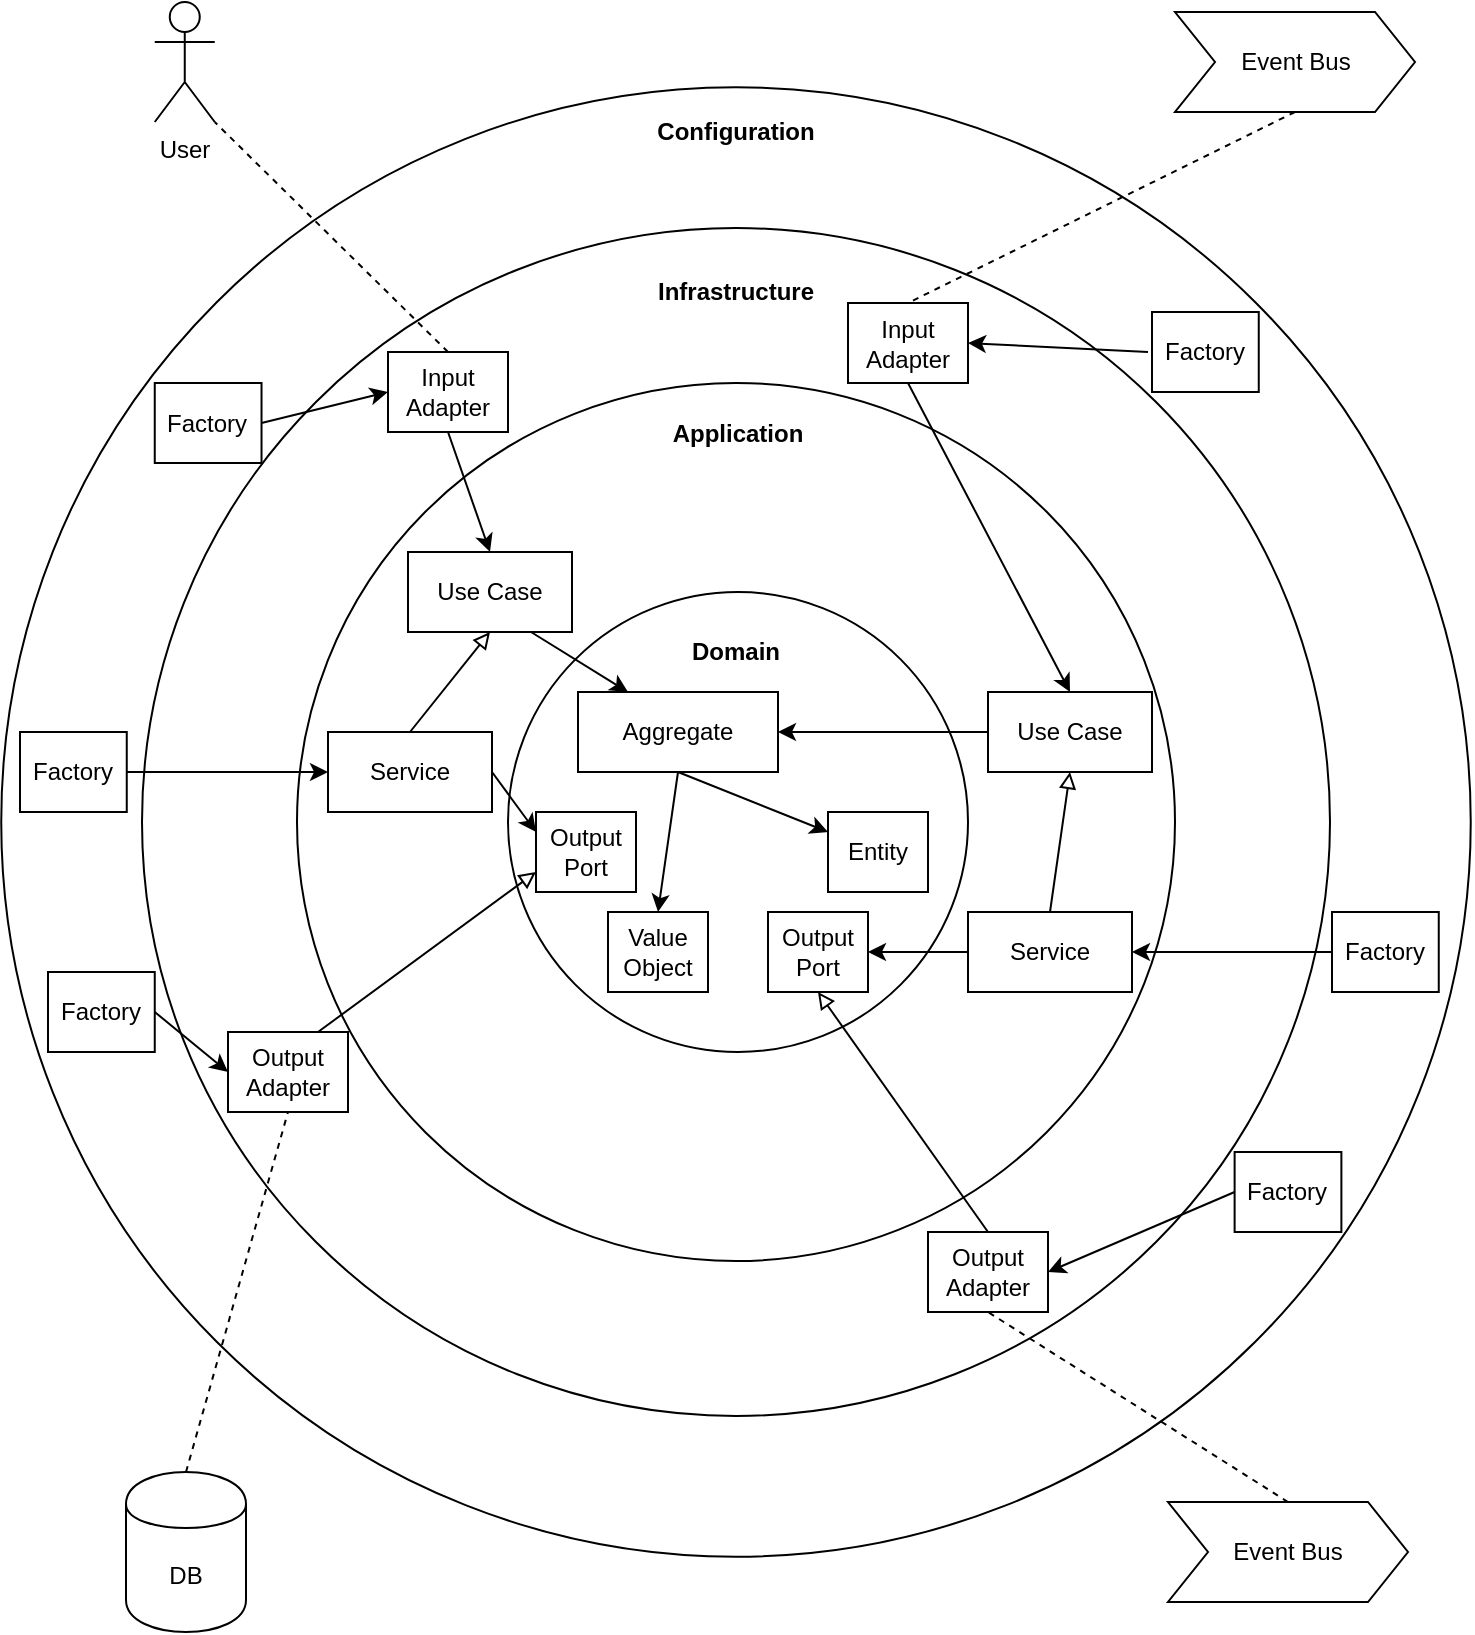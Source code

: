 <mxfile version="13.2.1" type="device"><diagram id="GKBVt0j3ZdG8Spquz9p2" name="Page-1"><mxGraphModel dx="2012" dy="643" grid="1" gridSize="10" guides="1" tooltips="1" connect="1" arrows="1" fold="1" page="1" pageScale="1" pageWidth="827" pageHeight="1169" math="0" shadow="0"><root><mxCell id="0"/><mxCell id="1" parent="0"/><mxCell id="ryqydzahQzQQ_LTTmNsc-23" value="" style="ellipse;whiteSpace=wrap;html=1;aspect=fixed;" vertex="1" parent="1"><mxGeometry x="-3.38" y="77.62" width="734.75" height="734.75" as="geometry"/></mxCell><mxCell id="ryqydzahQzQQ_LTTmNsc-22" value="" style="ellipse;whiteSpace=wrap;html=1;aspect=fixed;" vertex="1" parent="1"><mxGeometry x="67" y="148" width="594" height="594" as="geometry"/></mxCell><mxCell id="ryqydzahQzQQ_LTTmNsc-9" value="" style="ellipse;whiteSpace=wrap;html=1;aspect=fixed;" vertex="1" parent="1"><mxGeometry x="144.5" y="225.5" width="439" height="439" as="geometry"/></mxCell><mxCell id="ryqydzahQzQQ_LTTmNsc-1" value="" style="ellipse;whiteSpace=wrap;html=1;aspect=fixed;" vertex="1" parent="1"><mxGeometry x="250" y="330" width="230" height="230" as="geometry"/></mxCell><mxCell id="ryqydzahQzQQ_LTTmNsc-2" value="Aggregate" style="rounded=0;whiteSpace=wrap;html=1;" vertex="1" parent="1"><mxGeometry x="285" y="380" width="100" height="40" as="geometry"/></mxCell><mxCell id="ryqydzahQzQQ_LTTmNsc-5" value="Entity" style="rounded=0;whiteSpace=wrap;html=1;" vertex="1" parent="1"><mxGeometry x="410" y="440" width="50" height="40" as="geometry"/></mxCell><mxCell id="ryqydzahQzQQ_LTTmNsc-6" value="Value &lt;br&gt;Object" style="rounded=0;whiteSpace=wrap;html=1;" vertex="1" parent="1"><mxGeometry x="300" y="490" width="50" height="40" as="geometry"/></mxCell><mxCell id="ryqydzahQzQQ_LTTmNsc-7" value="" style="endArrow=classic;html=1;exitX=0.5;exitY=1;exitDx=0;exitDy=0;entryX=0.5;entryY=0;entryDx=0;entryDy=0;" edge="1" parent="1" source="ryqydzahQzQQ_LTTmNsc-2" target="ryqydzahQzQQ_LTTmNsc-6"><mxGeometry width="50" height="50" relative="1" as="geometry"><mxPoint x="390" y="420" as="sourcePoint"/><mxPoint x="440" y="370" as="targetPoint"/></mxGeometry></mxCell><mxCell id="ryqydzahQzQQ_LTTmNsc-8" value="" style="endArrow=classic;html=1;exitX=0.5;exitY=1;exitDx=0;exitDy=0;entryX=0;entryY=0.25;entryDx=0;entryDy=0;" edge="1" parent="1" source="ryqydzahQzQQ_LTTmNsc-2" target="ryqydzahQzQQ_LTTmNsc-5"><mxGeometry width="50" height="50" relative="1" as="geometry"><mxPoint x="390" y="420" as="sourcePoint"/><mxPoint x="440" y="370" as="targetPoint"/></mxGeometry></mxCell><mxCell id="ryqydzahQzQQ_LTTmNsc-10" value="&lt;b&gt;Domain&lt;/b&gt;" style="text;html=1;strokeColor=none;fillColor=none;align=center;verticalAlign=middle;whiteSpace=wrap;rounded=0;" vertex="1" parent="1"><mxGeometry x="344" y="350" width="40" height="20" as="geometry"/></mxCell><mxCell id="ryqydzahQzQQ_LTTmNsc-11" value="&lt;b&gt;Application&lt;/b&gt;" style="text;html=1;strokeColor=none;fillColor=none;align=center;verticalAlign=middle;whiteSpace=wrap;rounded=0;" vertex="1" parent="1"><mxGeometry x="345" y="240.5" width="40" height="20" as="geometry"/></mxCell><mxCell id="ryqydzahQzQQ_LTTmNsc-12" value="&lt;b&gt;Infrastructure&lt;br&gt;&lt;/b&gt;" style="text;html=1;strokeColor=none;fillColor=none;align=center;verticalAlign=middle;whiteSpace=wrap;rounded=0;" vertex="1" parent="1"><mxGeometry x="344" y="170" width="40" height="20" as="geometry"/></mxCell><mxCell id="ryqydzahQzQQ_LTTmNsc-13" value="&lt;b&gt;Configuration&lt;/b&gt;" style="text;html=1;strokeColor=none;fillColor=none;align=center;verticalAlign=middle;whiteSpace=wrap;rounded=0;" vertex="1" parent="1"><mxGeometry x="344" y="90" width="40" height="20" as="geometry"/></mxCell><mxCell id="ryqydzahQzQQ_LTTmNsc-14" value="Use Case" style="rounded=0;whiteSpace=wrap;html=1;" vertex="1" parent="1"><mxGeometry x="200" y="310" width="82" height="40" as="geometry"/></mxCell><mxCell id="ryqydzahQzQQ_LTTmNsc-15" value="" style="endArrow=classic;html=1;exitX=0.75;exitY=1;exitDx=0;exitDy=0;entryX=0.25;entryY=0;entryDx=0;entryDy=0;" edge="1" parent="1" source="ryqydzahQzQQ_LTTmNsc-14" target="ryqydzahQzQQ_LTTmNsc-2"><mxGeometry width="50" height="50" relative="1" as="geometry"><mxPoint x="390" y="420" as="sourcePoint"/><mxPoint x="440" y="370" as="targetPoint"/></mxGeometry></mxCell><mxCell id="ryqydzahQzQQ_LTTmNsc-16" value="Use Case" style="rounded=0;whiteSpace=wrap;html=1;" vertex="1" parent="1"><mxGeometry x="490" y="380" width="82" height="40" as="geometry"/></mxCell><mxCell id="ryqydzahQzQQ_LTTmNsc-17" value="" style="endArrow=classic;html=1;exitX=0;exitY=0.5;exitDx=0;exitDy=0;entryX=1;entryY=0.5;entryDx=0;entryDy=0;" edge="1" parent="1" source="ryqydzahQzQQ_LTTmNsc-16" target="ryqydzahQzQQ_LTTmNsc-2"><mxGeometry width="50" height="50" relative="1" as="geometry"><mxPoint x="390" y="420" as="sourcePoint"/><mxPoint x="440" y="370" as="targetPoint"/></mxGeometry></mxCell><mxCell id="ryqydzahQzQQ_LTTmNsc-18" value="Service" style="rounded=0;whiteSpace=wrap;html=1;" vertex="1" parent="1"><mxGeometry x="160" y="400" width="82" height="40" as="geometry"/></mxCell><mxCell id="ryqydzahQzQQ_LTTmNsc-19" value="" style="endArrow=block;html=1;exitX=0.5;exitY=0;exitDx=0;exitDy=0;entryX=0.5;entryY=1;entryDx=0;entryDy=0;endFill=0;" edge="1" parent="1" source="ryqydzahQzQQ_LTTmNsc-18" target="ryqydzahQzQQ_LTTmNsc-14"><mxGeometry width="50" height="50" relative="1" as="geometry"><mxPoint x="390" y="420" as="sourcePoint"/><mxPoint x="440" y="370" as="targetPoint"/></mxGeometry></mxCell><mxCell id="ryqydzahQzQQ_LTTmNsc-20" value="Service" style="rounded=0;whiteSpace=wrap;html=1;" vertex="1" parent="1"><mxGeometry x="480" y="490" width="82" height="40" as="geometry"/></mxCell><mxCell id="ryqydzahQzQQ_LTTmNsc-21" value="" style="endArrow=block;html=1;exitX=0.5;exitY=0;exitDx=0;exitDy=0;entryX=0.5;entryY=1;entryDx=0;entryDy=0;endFill=0;" edge="1" parent="1" source="ryqydzahQzQQ_LTTmNsc-20" target="ryqydzahQzQQ_LTTmNsc-16"><mxGeometry width="50" height="50" relative="1" as="geometry"><mxPoint x="640" y="470" as="sourcePoint"/><mxPoint x="680" y="420" as="targetPoint"/></mxGeometry></mxCell><mxCell id="ryqydzahQzQQ_LTTmNsc-24" value="Factory" style="rounded=0;whiteSpace=wrap;html=1;" vertex="1" parent="1"><mxGeometry x="6.0" y="400" width="53.38" height="40" as="geometry"/></mxCell><mxCell id="ryqydzahQzQQ_LTTmNsc-25" value="Factory" style="rounded=0;whiteSpace=wrap;html=1;" vertex="1" parent="1"><mxGeometry x="662" y="490" width="53.38" height="40" as="geometry"/></mxCell><mxCell id="ryqydzahQzQQ_LTTmNsc-26" value="" style="endArrow=classic;html=1;exitX=1;exitY=0.5;exitDx=0;exitDy=0;entryX=0;entryY=0.5;entryDx=0;entryDy=0;" edge="1" parent="1" source="ryqydzahQzQQ_LTTmNsc-24" target="ryqydzahQzQQ_LTTmNsc-18"><mxGeometry width="50" height="50" relative="1" as="geometry"><mxPoint x="230" y="450" as="sourcePoint"/><mxPoint x="280" y="400" as="targetPoint"/></mxGeometry></mxCell><mxCell id="ryqydzahQzQQ_LTTmNsc-28" value="" style="endArrow=classic;html=1;exitX=0;exitY=0.5;exitDx=0;exitDy=0;entryX=1;entryY=0.5;entryDx=0;entryDy=0;" edge="1" parent="1" source="ryqydzahQzQQ_LTTmNsc-25" target="ryqydzahQzQQ_LTTmNsc-20"><mxGeometry width="50" height="50" relative="1" as="geometry"><mxPoint x="750" y="490" as="sourcePoint"/><mxPoint x="800" y="440" as="targetPoint"/></mxGeometry></mxCell><mxCell id="ryqydzahQzQQ_LTTmNsc-29" value="Output&lt;br&gt;Adapter" style="rounded=0;whiteSpace=wrap;html=1;" vertex="1" parent="1"><mxGeometry x="110" y="550" width="60" height="40" as="geometry"/></mxCell><mxCell id="ryqydzahQzQQ_LTTmNsc-30" value="Output&lt;br&gt;Adapter" style="rounded=0;whiteSpace=wrap;html=1;" vertex="1" parent="1"><mxGeometry x="460" y="650" width="60" height="40" as="geometry"/></mxCell><mxCell id="ryqydzahQzQQ_LTTmNsc-37" value="Output&lt;br&gt;Port" style="rounded=0;whiteSpace=wrap;html=1;" vertex="1" parent="1"><mxGeometry x="380" y="490" width="50" height="40" as="geometry"/></mxCell><mxCell id="ryqydzahQzQQ_LTTmNsc-38" value="Output&lt;br&gt;Port" style="rounded=0;whiteSpace=wrap;html=1;" vertex="1" parent="1"><mxGeometry x="264" y="440" width="50" height="40" as="geometry"/></mxCell><mxCell id="ryqydzahQzQQ_LTTmNsc-39" value="" style="endArrow=classic;html=1;exitX=1;exitY=0.5;exitDx=0;exitDy=0;entryX=0;entryY=0.25;entryDx=0;entryDy=0;" edge="1" parent="1" source="ryqydzahQzQQ_LTTmNsc-18" target="ryqydzahQzQQ_LTTmNsc-38"><mxGeometry width="50" height="50" relative="1" as="geometry"><mxPoint x="230" y="530" as="sourcePoint"/><mxPoint x="280" y="480" as="targetPoint"/></mxGeometry></mxCell><mxCell id="ryqydzahQzQQ_LTTmNsc-40" value="" style="endArrow=classic;html=1;exitX=0;exitY=0.5;exitDx=0;exitDy=0;entryX=1;entryY=0.5;entryDx=0;entryDy=0;" edge="1" parent="1" source="ryqydzahQzQQ_LTTmNsc-20" target="ryqydzahQzQQ_LTTmNsc-37"><mxGeometry width="50" height="50" relative="1" as="geometry"><mxPoint x="715.38" y="660" as="sourcePoint"/><mxPoint x="778.38" y="680" as="targetPoint"/></mxGeometry></mxCell><mxCell id="ryqydzahQzQQ_LTTmNsc-41" value="" style="endArrow=block;html=1;exitX=0.75;exitY=0;exitDx=0;exitDy=0;entryX=0;entryY=0.75;entryDx=0;entryDy=0;endFill=0;" edge="1" parent="1" source="ryqydzahQzQQ_LTTmNsc-29" target="ryqydzahQzQQ_LTTmNsc-38"><mxGeometry width="50" height="50" relative="1" as="geometry"><mxPoint x="200" y="540" as="sourcePoint"/><mxPoint x="240" y="490" as="targetPoint"/></mxGeometry></mxCell><mxCell id="ryqydzahQzQQ_LTTmNsc-42" value="DB" style="shape=cylinder;whiteSpace=wrap;html=1;boundedLbl=1;backgroundOutline=1;" vertex="1" parent="1"><mxGeometry x="59" y="770" width="60" height="80" as="geometry"/></mxCell><mxCell id="ryqydzahQzQQ_LTTmNsc-43" value="" style="endArrow=none;dashed=1;html=1;exitX=0.5;exitY=0;exitDx=0;exitDy=0;entryX=0.5;entryY=1;entryDx=0;entryDy=0;" edge="1" parent="1" source="ryqydzahQzQQ_LTTmNsc-42" target="ryqydzahQzQQ_LTTmNsc-29"><mxGeometry width="50" height="50" relative="1" as="geometry"><mxPoint x="230" y="710" as="sourcePoint"/><mxPoint x="280" y="660" as="targetPoint"/></mxGeometry></mxCell><mxCell id="ryqydzahQzQQ_LTTmNsc-44" value="Event Bus" style="shape=step;perimeter=stepPerimeter;whiteSpace=wrap;html=1;fixedSize=1;" vertex="1" parent="1"><mxGeometry x="580" y="785" width="120" height="50" as="geometry"/></mxCell><mxCell id="ryqydzahQzQQ_LTTmNsc-46" value="" style="endArrow=none;dashed=1;html=1;entryX=0.5;entryY=1;entryDx=0;entryDy=0;exitX=0.5;exitY=0;exitDx=0;exitDy=0;" edge="1" parent="1" source="ryqydzahQzQQ_LTTmNsc-44" target="ryqydzahQzQQ_LTTmNsc-30"><mxGeometry width="50" height="50" relative="1" as="geometry"><mxPoint x="-230" y="650" as="sourcePoint"/><mxPoint x="-180" y="600" as="targetPoint"/></mxGeometry></mxCell><mxCell id="ryqydzahQzQQ_LTTmNsc-47" value="" style="endArrow=block;html=1;exitX=0.5;exitY=0;exitDx=0;exitDy=0;entryX=0.5;entryY=1;entryDx=0;entryDy=0;endFill=0;" edge="1" parent="1" source="ryqydzahQzQQ_LTTmNsc-30" target="ryqydzahQzQQ_LTTmNsc-37"><mxGeometry width="50" height="50" relative="1" as="geometry"><mxPoint x="165" y="560" as="sourcePoint"/><mxPoint x="274" y="480" as="targetPoint"/></mxGeometry></mxCell><mxCell id="ryqydzahQzQQ_LTTmNsc-48" value="Factory" style="rounded=0;whiteSpace=wrap;html=1;" vertex="1" parent="1"><mxGeometry x="613.31" y="610" width="53.38" height="40" as="geometry"/></mxCell><mxCell id="ryqydzahQzQQ_LTTmNsc-49" value="" style="endArrow=classic;html=1;exitX=0;exitY=0.5;exitDx=0;exitDy=0;entryX=1;entryY=0.5;entryDx=0;entryDy=0;" edge="1" parent="1" source="ryqydzahQzQQ_LTTmNsc-48" target="ryqydzahQzQQ_LTTmNsc-30"><mxGeometry width="50" height="50" relative="1" as="geometry"><mxPoint x="420" y="580" as="sourcePoint"/><mxPoint x="470" y="530" as="targetPoint"/></mxGeometry></mxCell><mxCell id="ryqydzahQzQQ_LTTmNsc-50" value="Factory" style="rounded=0;whiteSpace=wrap;html=1;" vertex="1" parent="1"><mxGeometry x="20" y="520" width="53.38" height="40" as="geometry"/></mxCell><mxCell id="ryqydzahQzQQ_LTTmNsc-51" value="" style="endArrow=classic;html=1;exitX=1;exitY=0.5;exitDx=0;exitDy=0;entryX=0;entryY=0.5;entryDx=0;entryDy=0;" edge="1" parent="1" source="ryqydzahQzQQ_LTTmNsc-50" target="ryqydzahQzQQ_LTTmNsc-29"><mxGeometry width="50" height="50" relative="1" as="geometry"><mxPoint x="69.38" y="430.0" as="sourcePoint"/><mxPoint x="170" y="430.0" as="targetPoint"/></mxGeometry></mxCell><mxCell id="ryqydzahQzQQ_LTTmNsc-53" value="Factory" style="rounded=0;whiteSpace=wrap;html=1;" vertex="1" parent="1"><mxGeometry x="572" y="190" width="53.38" height="40" as="geometry"/></mxCell><mxCell id="ryqydzahQzQQ_LTTmNsc-54" value="Input&lt;br&gt;Adapter" style="rounded=0;whiteSpace=wrap;html=1;" vertex="1" parent="1"><mxGeometry x="420" y="185.5" width="60" height="40" as="geometry"/></mxCell><mxCell id="ryqydzahQzQQ_LTTmNsc-55" value="" style="endArrow=classic;html=1;entryX=1;entryY=0.5;entryDx=0;entryDy=0;" edge="1" parent="1" target="ryqydzahQzQQ_LTTmNsc-54"><mxGeometry width="50" height="50" relative="1" as="geometry"><mxPoint x="570" y="210" as="sourcePoint"/><mxPoint x="680" y="230" as="targetPoint"/></mxGeometry></mxCell><mxCell id="ryqydzahQzQQ_LTTmNsc-56" value="" style="endArrow=classic;html=1;exitX=0.5;exitY=1;exitDx=0;exitDy=0;entryX=0.5;entryY=0;entryDx=0;entryDy=0;" edge="1" parent="1" source="ryqydzahQzQQ_LTTmNsc-54" target="ryqydzahQzQQ_LTTmNsc-16"><mxGeometry width="50" height="50" relative="1" as="geometry"><mxPoint x="682" y="530" as="sourcePoint"/><mxPoint x="582" y="530" as="targetPoint"/></mxGeometry></mxCell><mxCell id="ryqydzahQzQQ_LTTmNsc-57" value="Event Bus" style="shape=step;perimeter=stepPerimeter;whiteSpace=wrap;html=1;fixedSize=1;" vertex="1" parent="1"><mxGeometry x="583.5" y="40" width="120" height="50" as="geometry"/></mxCell><mxCell id="ryqydzahQzQQ_LTTmNsc-59" value="Factory" style="rounded=0;whiteSpace=wrap;html=1;" vertex="1" parent="1"><mxGeometry x="73.38" y="225.5" width="53.38" height="40" as="geometry"/></mxCell><mxCell id="ryqydzahQzQQ_LTTmNsc-60" value="Input&lt;br&gt;Adapter" style="rounded=0;whiteSpace=wrap;html=1;" vertex="1" parent="1"><mxGeometry x="190" y="210" width="60" height="40" as="geometry"/></mxCell><mxCell id="ryqydzahQzQQ_LTTmNsc-61" value="" style="endArrow=classic;html=1;entryX=0;entryY=0.5;entryDx=0;entryDy=0;exitX=1;exitY=0.5;exitDx=0;exitDy=0;" edge="1" parent="1" source="ryqydzahQzQQ_LTTmNsc-59" target="ryqydzahQzQQ_LTTmNsc-60"><mxGeometry width="50" height="50" relative="1" as="geometry"><mxPoint x="580" y="220" as="sourcePoint"/><mxPoint x="490" y="215.5" as="targetPoint"/></mxGeometry></mxCell><mxCell id="ryqydzahQzQQ_LTTmNsc-62" value="" style="endArrow=classic;html=1;entryX=0.5;entryY=0;entryDx=0;entryDy=0;exitX=0.5;exitY=1;exitDx=0;exitDy=0;" edge="1" parent="1" source="ryqydzahQzQQ_LTTmNsc-60" target="ryqydzahQzQQ_LTTmNsc-14"><mxGeometry width="50" height="50" relative="1" as="geometry"><mxPoint x="590" y="230" as="sourcePoint"/><mxPoint x="500" y="225.5" as="targetPoint"/></mxGeometry></mxCell><mxCell id="ryqydzahQzQQ_LTTmNsc-63" value="User" style="shape=umlActor;verticalLabelPosition=bottom;labelBackgroundColor=#ffffff;verticalAlign=top;html=1;outlineConnect=0;" vertex="1" parent="1"><mxGeometry x="73.38" y="35" width="30" height="60" as="geometry"/></mxCell><mxCell id="ryqydzahQzQQ_LTTmNsc-64" value="" style="endArrow=none;dashed=1;html=1;exitX=0.5;exitY=0;exitDx=0;exitDy=0;entryX=1;entryY=1;entryDx=0;entryDy=0;entryPerimeter=0;" edge="1" parent="1" source="ryqydzahQzQQ_LTTmNsc-60" target="ryqydzahQzQQ_LTTmNsc-63"><mxGeometry width="50" height="50" relative="1" as="geometry"><mxPoint x="250" y="280" as="sourcePoint"/><mxPoint x="300" y="230" as="targetPoint"/></mxGeometry></mxCell><mxCell id="ryqydzahQzQQ_LTTmNsc-66" value="" style="endArrow=none;dashed=1;html=1;exitX=0.5;exitY=1;exitDx=0;exitDy=0;entryX=0.5;entryY=0;entryDx=0;entryDy=0;" edge="1" parent="1" source="ryqydzahQzQQ_LTTmNsc-57" target="ryqydzahQzQQ_LTTmNsc-54"><mxGeometry width="50" height="50" relative="1" as="geometry"><mxPoint x="250" y="280" as="sourcePoint"/><mxPoint x="300" y="230" as="targetPoint"/></mxGeometry></mxCell></root></mxGraphModel></diagram></mxfile>